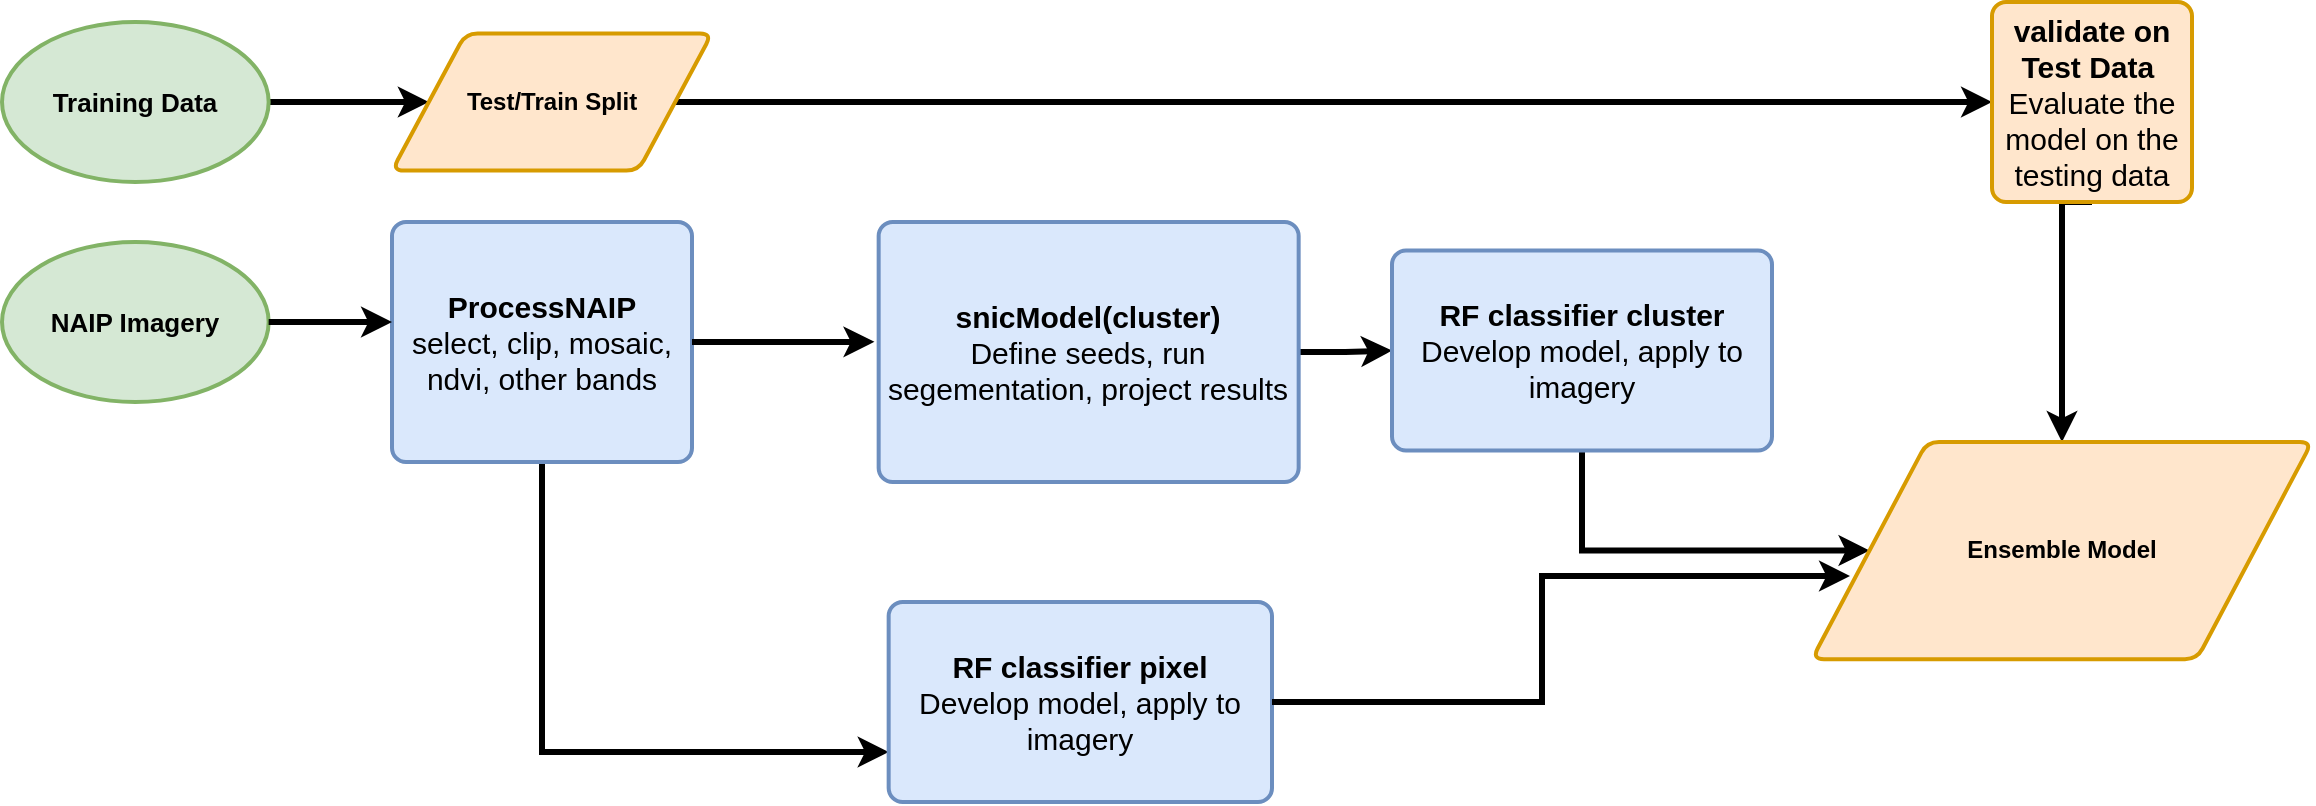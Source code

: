 <mxfile version="22.1.2" type="device">
  <diagram name="Page-1" id="RqvFEmYiBey-mmp2uq0f">
    <mxGraphModel dx="2938" dy="88" grid="1" gridSize="10" guides="1" tooltips="1" connect="1" arrows="1" fold="1" page="1" pageScale="1" pageWidth="850" pageHeight="1100" math="0" shadow="0">
      <root>
        <mxCell id="0" />
        <mxCell id="1" parent="0" />
        <mxCell id="nMzOWIhSYoP_u_moiuw_-1" value="NAIP Imagery" style="strokeWidth=2;html=1;shape=mxgraph.flowchart.start_1;whiteSpace=wrap;fontSize=13;fontStyle=1;fillColor=#d5e8d4;strokeColor=#82b366;" parent="1" vertex="1">
          <mxGeometry x="45.0" y="2040" width="133.33" height="80" as="geometry" />
        </mxCell>
        <mxCell id="nMzOWIhSYoP_u_moiuw_-2" style="edgeStyle=orthogonalEdgeStyle;rounded=0;orthogonalLoop=1;jettySize=auto;html=1;exitX=1;exitY=0.5;exitDx=0;exitDy=0;exitPerimeter=0;entryX=0;entryY=0.5;entryDx=0;entryDy=0;strokeWidth=3;" parent="1" source="nMzOWIhSYoP_u_moiuw_-3" target="nMzOWIhSYoP_u_moiuw_-7" edge="1">
          <mxGeometry relative="1" as="geometry" />
        </mxCell>
        <mxCell id="nMzOWIhSYoP_u_moiuw_-3" value="Training Data&lt;br&gt;" style="strokeWidth=2;html=1;shape=mxgraph.flowchart.start_1;whiteSpace=wrap;fontSize=13;fontStyle=1;fillColor=#d5e8d4;strokeColor=#82b366;" parent="1" vertex="1">
          <mxGeometry x="45" y="1930" width="133.33" height="80" as="geometry" />
        </mxCell>
        <mxCell id="nMzOWIhSYoP_u_moiuw_-4" style="edgeStyle=orthogonalEdgeStyle;rounded=0;orthogonalLoop=1;jettySize=auto;html=1;exitX=0.5;exitY=1;exitDx=0;exitDy=0;entryX=0;entryY=0.75;entryDx=0;entryDy=0;strokeWidth=3;" parent="1" source="nMzOWIhSYoP_u_moiuw_-5" target="nMzOWIhSYoP_u_moiuw_-10" edge="1">
          <mxGeometry relative="1" as="geometry" />
        </mxCell>
        <mxCell id="nMzOWIhSYoP_u_moiuw_-5" value="&lt;font style=&quot;font-size: 15px;&quot;&gt;&lt;b&gt;ProcessNAIP&lt;/b&gt;&lt;br&gt;select, clip, mosaic, ndvi, other bands&lt;br&gt;&lt;/font&gt;" style="rounded=1;whiteSpace=wrap;html=1;absoluteArcSize=1;arcSize=14;strokeWidth=2;fillColor=#dae8fc;strokeColor=#6c8ebf;" parent="1" vertex="1">
          <mxGeometry x="240" y="2030" width="150" height="120" as="geometry" />
        </mxCell>
        <mxCell id="nMzOWIhSYoP_u_moiuw_-6" style="edgeStyle=orthogonalEdgeStyle;rounded=0;orthogonalLoop=1;jettySize=auto;html=1;exitX=1;exitY=0.5;exitDx=0;exitDy=0;entryX=0;entryY=0.5;entryDx=0;entryDy=0;strokeWidth=3;" parent="1" source="nMzOWIhSYoP_u_moiuw_-7" target="nMzOWIhSYoP_u_moiuw_-14" edge="1">
          <mxGeometry relative="1" as="geometry" />
        </mxCell>
        <mxCell id="nMzOWIhSYoP_u_moiuw_-7" value="Test/Train Split" style="shape=parallelogram;html=1;strokeWidth=2;perimeter=parallelogramPerimeter;whiteSpace=wrap;rounded=1;arcSize=12;size=0.23;fontStyle=1;fillColor=#ffe6cc;strokeColor=#d79b00;" parent="1" vertex="1">
          <mxGeometry x="240.0" y="1935.72" width="160" height="68.57" as="geometry" />
        </mxCell>
        <mxCell id="nMzOWIhSYoP_u_moiuw_-8" style="edgeStyle=orthogonalEdgeStyle;rounded=0;orthogonalLoop=1;jettySize=auto;html=1;exitX=1;exitY=0.5;exitDx=0;exitDy=0;entryX=0;entryY=0.5;entryDx=0;entryDy=0;strokeWidth=3;" parent="1" source="nMzOWIhSYoP_u_moiuw_-9" target="nMzOWIhSYoP_u_moiuw_-12" edge="1">
          <mxGeometry relative="1" as="geometry" />
        </mxCell>
        <mxCell id="nMzOWIhSYoP_u_moiuw_-9" value="&lt;font style=&quot;font-size: 15px;&quot;&gt;&lt;b&gt;snicModel(cluster)&lt;/b&gt;&lt;br&gt;Define seeds, run segementation, project results&lt;br&gt;&lt;/font&gt;" style="rounded=1;whiteSpace=wrap;html=1;absoluteArcSize=1;arcSize=14;strokeWidth=2;fillColor=#dae8fc;strokeColor=#6c8ebf;" parent="1" vertex="1">
          <mxGeometry x="483.33" y="2030" width="210" height="130" as="geometry" />
        </mxCell>
        <mxCell id="nMzOWIhSYoP_u_moiuw_-10" value="&lt;font style=&quot;font-size: 15px;&quot;&gt;&lt;b&gt;RF classifier pixel&lt;/b&gt;&lt;br&gt;Develop model, apply to imagery&lt;br&gt;&lt;/font&gt;" style="rounded=1;whiteSpace=wrap;html=1;absoluteArcSize=1;arcSize=14;strokeWidth=2;fillColor=#dae8fc;strokeColor=#6c8ebf;" parent="1" vertex="1">
          <mxGeometry x="488.33" y="2220" width="191.67" height="100" as="geometry" />
        </mxCell>
        <mxCell id="nMzOWIhSYoP_u_moiuw_-11" style="edgeStyle=orthogonalEdgeStyle;rounded=0;orthogonalLoop=1;jettySize=auto;html=1;exitX=0.5;exitY=1;exitDx=0;exitDy=0;entryX=0;entryY=0.5;entryDx=0;entryDy=0;strokeWidth=3;" parent="1" source="nMzOWIhSYoP_u_moiuw_-12" target="nMzOWIhSYoP_u_moiuw_-15" edge="1">
          <mxGeometry relative="1" as="geometry" />
        </mxCell>
        <mxCell id="nMzOWIhSYoP_u_moiuw_-12" value="&lt;font style=&quot;font-size: 15px;&quot;&gt;&lt;b&gt;RF classifier cluster&lt;/b&gt;&lt;br&gt;Develop model, apply to imagery&lt;br&gt;&lt;/font&gt;" style="rounded=1;whiteSpace=wrap;html=1;absoluteArcSize=1;arcSize=14;strokeWidth=2;fillColor=#dae8fc;strokeColor=#6c8ebf;" parent="1" vertex="1">
          <mxGeometry x="740" y="2044.28" width="190" height="100" as="geometry" />
        </mxCell>
        <mxCell id="nMzOWIhSYoP_u_moiuw_-13" style="edgeStyle=orthogonalEdgeStyle;rounded=0;orthogonalLoop=1;jettySize=auto;html=1;exitX=0.5;exitY=1;exitDx=0;exitDy=0;entryX=0.5;entryY=0;entryDx=0;entryDy=0;strokeWidth=3;" parent="1" source="nMzOWIhSYoP_u_moiuw_-14" target="nMzOWIhSYoP_u_moiuw_-15" edge="1">
          <mxGeometry relative="1" as="geometry">
            <Array as="points">
              <mxPoint x="1075" y="2020" />
            </Array>
          </mxGeometry>
        </mxCell>
        <mxCell id="nMzOWIhSYoP_u_moiuw_-14" value="&lt;font style=&quot;font-size: 15px;&quot;&gt;&lt;b&gt;validate on Test Data&amp;nbsp;&lt;br&gt;&lt;/b&gt;Evaluate the model on the testing data&lt;br&gt;&lt;/font&gt;" style="rounded=1;whiteSpace=wrap;html=1;absoluteArcSize=1;arcSize=14;strokeWidth=2;fillColor=#ffe6cc;strokeColor=#d79b00;" parent="1" vertex="1">
          <mxGeometry x="1040" y="1920" width="100" height="100" as="geometry" />
        </mxCell>
        <mxCell id="nMzOWIhSYoP_u_moiuw_-15" value="Ensemble Model" style="shape=parallelogram;html=1;strokeWidth=2;perimeter=parallelogramPerimeter;whiteSpace=wrap;rounded=1;arcSize=12;size=0.23;fontStyle=1;fillColor=#ffe6cc;strokeColor=#d79b00;" parent="1" vertex="1">
          <mxGeometry x="950" y="2140" width="250" height="108.57" as="geometry" />
        </mxCell>
        <mxCell id="nMzOWIhSYoP_u_moiuw_-16" style="edgeStyle=orthogonalEdgeStyle;rounded=0;orthogonalLoop=1;jettySize=auto;html=1;exitX=1;exitY=0.5;exitDx=0;exitDy=0;exitPerimeter=0;entryX=0;entryY=0.417;entryDx=0;entryDy=0;entryPerimeter=0;strokeWidth=3;" parent="1" source="nMzOWIhSYoP_u_moiuw_-1" target="nMzOWIhSYoP_u_moiuw_-5" edge="1">
          <mxGeometry relative="1" as="geometry" />
        </mxCell>
        <mxCell id="nMzOWIhSYoP_u_moiuw_-17" style="edgeStyle=orthogonalEdgeStyle;rounded=0;orthogonalLoop=1;jettySize=auto;html=1;entryX=-0.01;entryY=0.461;entryDx=0;entryDy=0;entryPerimeter=0;strokeWidth=3;exitX=1;exitY=0.5;exitDx=0;exitDy=0;" parent="1" source="nMzOWIhSYoP_u_moiuw_-5" target="nMzOWIhSYoP_u_moiuw_-9" edge="1">
          <mxGeometry relative="1" as="geometry">
            <mxPoint x="390" y="2080" as="sourcePoint" />
          </mxGeometry>
        </mxCell>
        <mxCell id="nMzOWIhSYoP_u_moiuw_-18" style="edgeStyle=orthogonalEdgeStyle;rounded=0;orthogonalLoop=1;jettySize=auto;html=1;exitX=1;exitY=0.5;exitDx=0;exitDy=0;entryX=0.076;entryY=0.617;entryDx=0;entryDy=0;entryPerimeter=0;strokeWidth=3;" parent="1" source="nMzOWIhSYoP_u_moiuw_-10" target="nMzOWIhSYoP_u_moiuw_-15" edge="1">
          <mxGeometry relative="1" as="geometry" />
        </mxCell>
      </root>
    </mxGraphModel>
  </diagram>
</mxfile>
